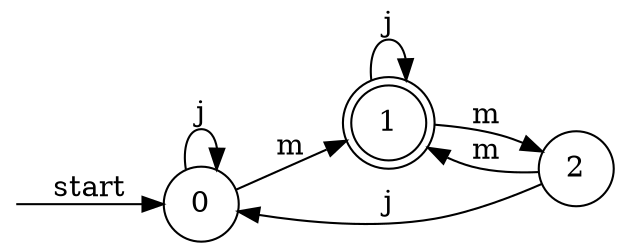 digraph dfa {
    rankdir = LR;
    node [shape = circle];
    __start [style = invis, shape = point];
    __start -> "0" [ label = "start" ];
    node [shape = doublecircle]; "1"
    node [shape = circle];
    "0" -> "0" [ label = "j" ];
    "0" -> "1" [ label = "m" ];
    "2" -> "0" [ label = "j" ];
    "2" -> "1" [ label = "m" ];
    "1" -> "1" [ label = "j" ];
    "1" -> "2" [ label = "m" ];
}
